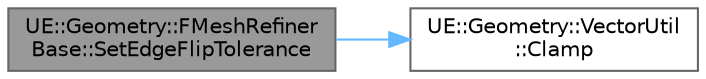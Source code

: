 digraph "UE::Geometry::FMeshRefinerBase::SetEdgeFlipTolerance"
{
 // INTERACTIVE_SVG=YES
 // LATEX_PDF_SIZE
  bgcolor="transparent";
  edge [fontname=Helvetica,fontsize=10,labelfontname=Helvetica,labelfontsize=10];
  node [fontname=Helvetica,fontsize=10,shape=box,height=0.2,width=0.4];
  rankdir="LR";
  Node1 [id="Node000001",label="UE::Geometry::FMeshRefiner\lBase::SetEdgeFlipTolerance",height=0.2,width=0.4,color="gray40", fillcolor="grey60", style="filled", fontcolor="black",tooltip="Set edge flip tolerance."];
  Node1 -> Node2 [id="edge1_Node000001_Node000002",color="steelblue1",style="solid",tooltip=" "];
  Node2 [id="Node000002",label="UE::Geometry::VectorUtil\l::Clamp",height=0.2,width=0.4,color="grey40", fillcolor="white", style="filled",URL="$d9/dcb/namespaceUE_1_1Geometry_1_1VectorUtil.html#ad33fd20cabcb40b27d848bf14f222eaf",tooltip=" "];
}
